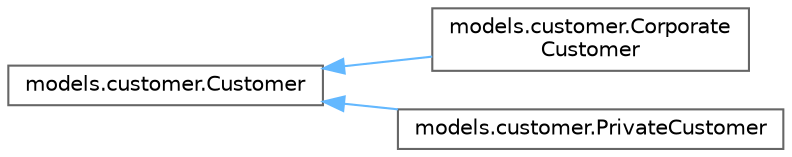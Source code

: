 digraph "Graphical Class Hierarchy"
{
 // LATEX_PDF_SIZE
  bgcolor="transparent";
  edge [fontname=Helvetica,fontsize=10,labelfontname=Helvetica,labelfontsize=10];
  node [fontname=Helvetica,fontsize=10,shape=box,height=0.2,width=0.4];
  rankdir="LR";
  Node0 [id="Node000000",label="models.customer.Customer",height=0.2,width=0.4,color="grey40", fillcolor="white", style="filled",URL="$classmodels_1_1customer_1_1_customer.html",tooltip="Represents a customer in the Fresh Harvest Veggies system."];
  Node0 -> Node1 [id="edge1_Node000000_Node000001",dir="back",color="steelblue1",style="solid",tooltip=" "];
  Node1 [id="Node000001",label="models.customer.Corporate\lCustomer",height=0.2,width=0.4,color="grey40", fillcolor="white", style="filled",URL="$classmodels_1_1customer_1_1_corporate_customer.html",tooltip="Represents a corporate customer."];
  Node0 -> Node2 [id="edge2_Node000000_Node000002",dir="back",color="steelblue1",style="solid",tooltip=" "];
  Node2 [id="Node000002",label="models.customer.PrivateCustomer",height=0.2,width=0.4,color="grey40", fillcolor="white", style="filled",URL="$classmodels_1_1customer_1_1_private_customer.html",tooltip="Represents a private customer."];
}
